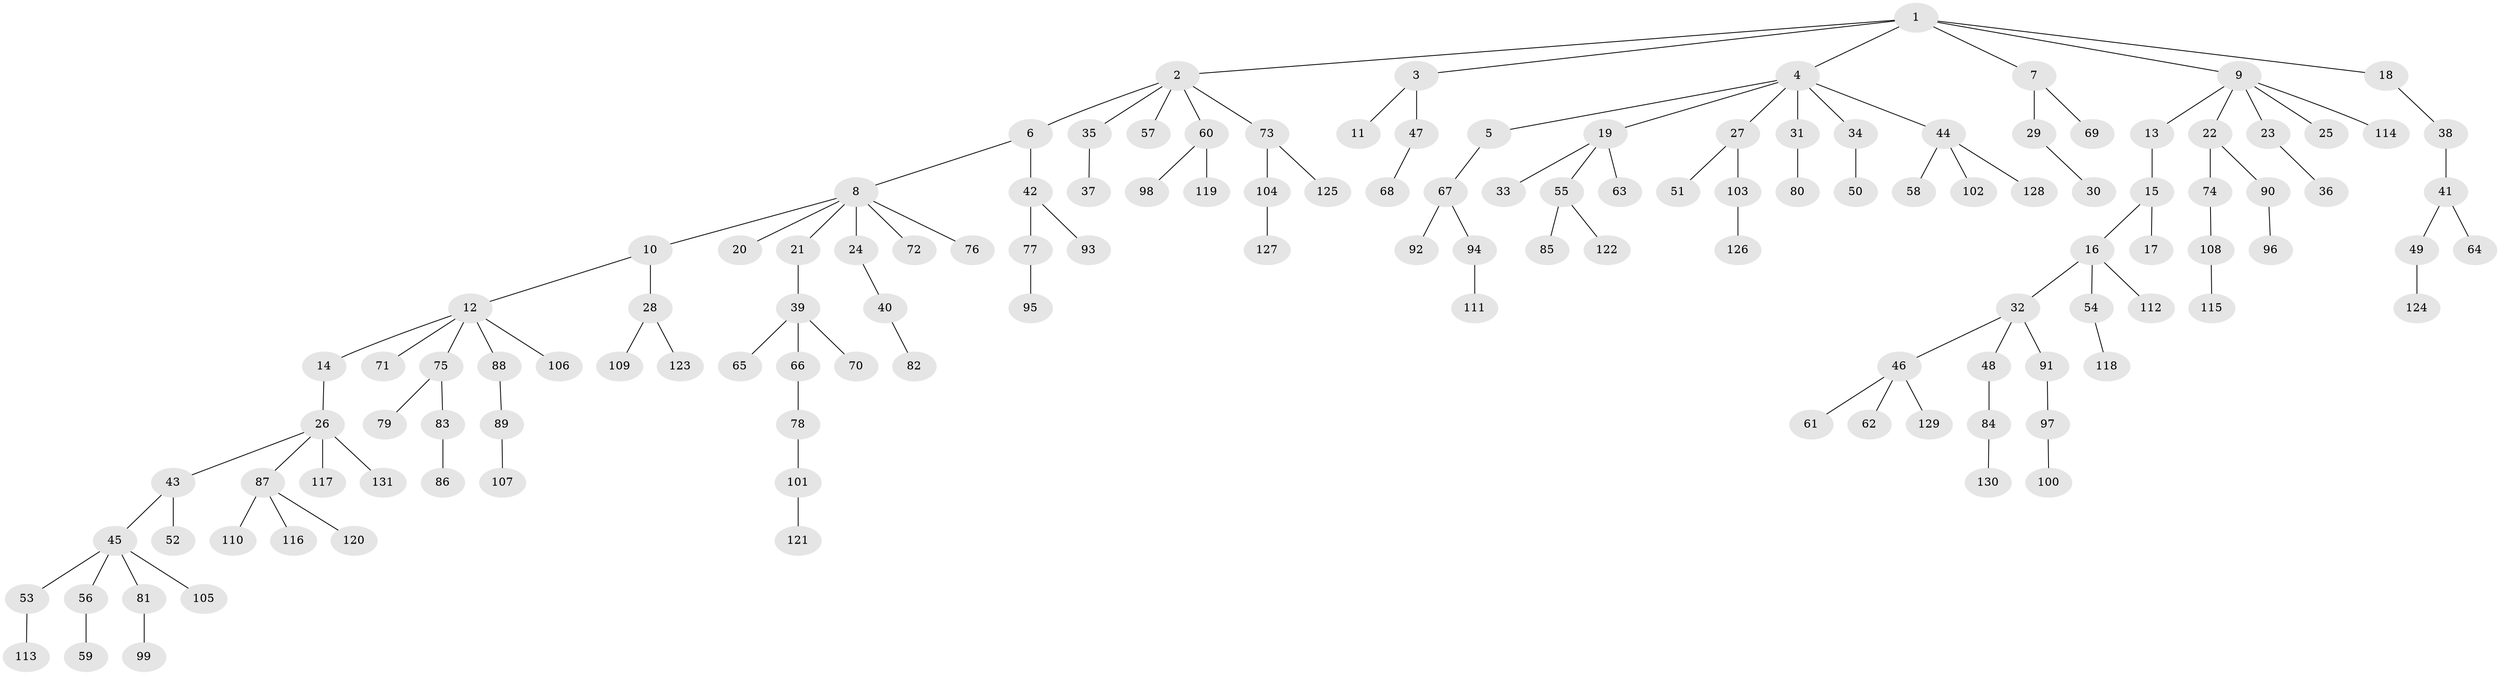 // coarse degree distribution, {7: 0.02247191011235955, 5: 0.0449438202247191, 2: 0.20224719101123595, 8: 0.02247191011235955, 3: 0.12359550561797752, 6: 0.011235955056179775, 1: 0.5730337078651685}
// Generated by graph-tools (version 1.1) at 2025/42/03/06/25 10:42:06]
// undirected, 131 vertices, 130 edges
graph export_dot {
graph [start="1"]
  node [color=gray90,style=filled];
  1;
  2;
  3;
  4;
  5;
  6;
  7;
  8;
  9;
  10;
  11;
  12;
  13;
  14;
  15;
  16;
  17;
  18;
  19;
  20;
  21;
  22;
  23;
  24;
  25;
  26;
  27;
  28;
  29;
  30;
  31;
  32;
  33;
  34;
  35;
  36;
  37;
  38;
  39;
  40;
  41;
  42;
  43;
  44;
  45;
  46;
  47;
  48;
  49;
  50;
  51;
  52;
  53;
  54;
  55;
  56;
  57;
  58;
  59;
  60;
  61;
  62;
  63;
  64;
  65;
  66;
  67;
  68;
  69;
  70;
  71;
  72;
  73;
  74;
  75;
  76;
  77;
  78;
  79;
  80;
  81;
  82;
  83;
  84;
  85;
  86;
  87;
  88;
  89;
  90;
  91;
  92;
  93;
  94;
  95;
  96;
  97;
  98;
  99;
  100;
  101;
  102;
  103;
  104;
  105;
  106;
  107;
  108;
  109;
  110;
  111;
  112;
  113;
  114;
  115;
  116;
  117;
  118;
  119;
  120;
  121;
  122;
  123;
  124;
  125;
  126;
  127;
  128;
  129;
  130;
  131;
  1 -- 2;
  1 -- 3;
  1 -- 4;
  1 -- 7;
  1 -- 9;
  1 -- 18;
  2 -- 6;
  2 -- 35;
  2 -- 57;
  2 -- 60;
  2 -- 73;
  3 -- 11;
  3 -- 47;
  4 -- 5;
  4 -- 19;
  4 -- 27;
  4 -- 31;
  4 -- 34;
  4 -- 44;
  5 -- 67;
  6 -- 8;
  6 -- 42;
  7 -- 29;
  7 -- 69;
  8 -- 10;
  8 -- 20;
  8 -- 21;
  8 -- 24;
  8 -- 72;
  8 -- 76;
  9 -- 13;
  9 -- 22;
  9 -- 23;
  9 -- 25;
  9 -- 114;
  10 -- 12;
  10 -- 28;
  12 -- 14;
  12 -- 71;
  12 -- 75;
  12 -- 88;
  12 -- 106;
  13 -- 15;
  14 -- 26;
  15 -- 16;
  15 -- 17;
  16 -- 32;
  16 -- 54;
  16 -- 112;
  18 -- 38;
  19 -- 33;
  19 -- 55;
  19 -- 63;
  21 -- 39;
  22 -- 74;
  22 -- 90;
  23 -- 36;
  24 -- 40;
  26 -- 43;
  26 -- 87;
  26 -- 117;
  26 -- 131;
  27 -- 51;
  27 -- 103;
  28 -- 109;
  28 -- 123;
  29 -- 30;
  31 -- 80;
  32 -- 46;
  32 -- 48;
  32 -- 91;
  34 -- 50;
  35 -- 37;
  38 -- 41;
  39 -- 65;
  39 -- 66;
  39 -- 70;
  40 -- 82;
  41 -- 49;
  41 -- 64;
  42 -- 77;
  42 -- 93;
  43 -- 45;
  43 -- 52;
  44 -- 58;
  44 -- 102;
  44 -- 128;
  45 -- 53;
  45 -- 56;
  45 -- 81;
  45 -- 105;
  46 -- 61;
  46 -- 62;
  46 -- 129;
  47 -- 68;
  48 -- 84;
  49 -- 124;
  53 -- 113;
  54 -- 118;
  55 -- 85;
  55 -- 122;
  56 -- 59;
  60 -- 98;
  60 -- 119;
  66 -- 78;
  67 -- 92;
  67 -- 94;
  73 -- 104;
  73 -- 125;
  74 -- 108;
  75 -- 79;
  75 -- 83;
  77 -- 95;
  78 -- 101;
  81 -- 99;
  83 -- 86;
  84 -- 130;
  87 -- 110;
  87 -- 116;
  87 -- 120;
  88 -- 89;
  89 -- 107;
  90 -- 96;
  91 -- 97;
  94 -- 111;
  97 -- 100;
  101 -- 121;
  103 -- 126;
  104 -- 127;
  108 -- 115;
}
